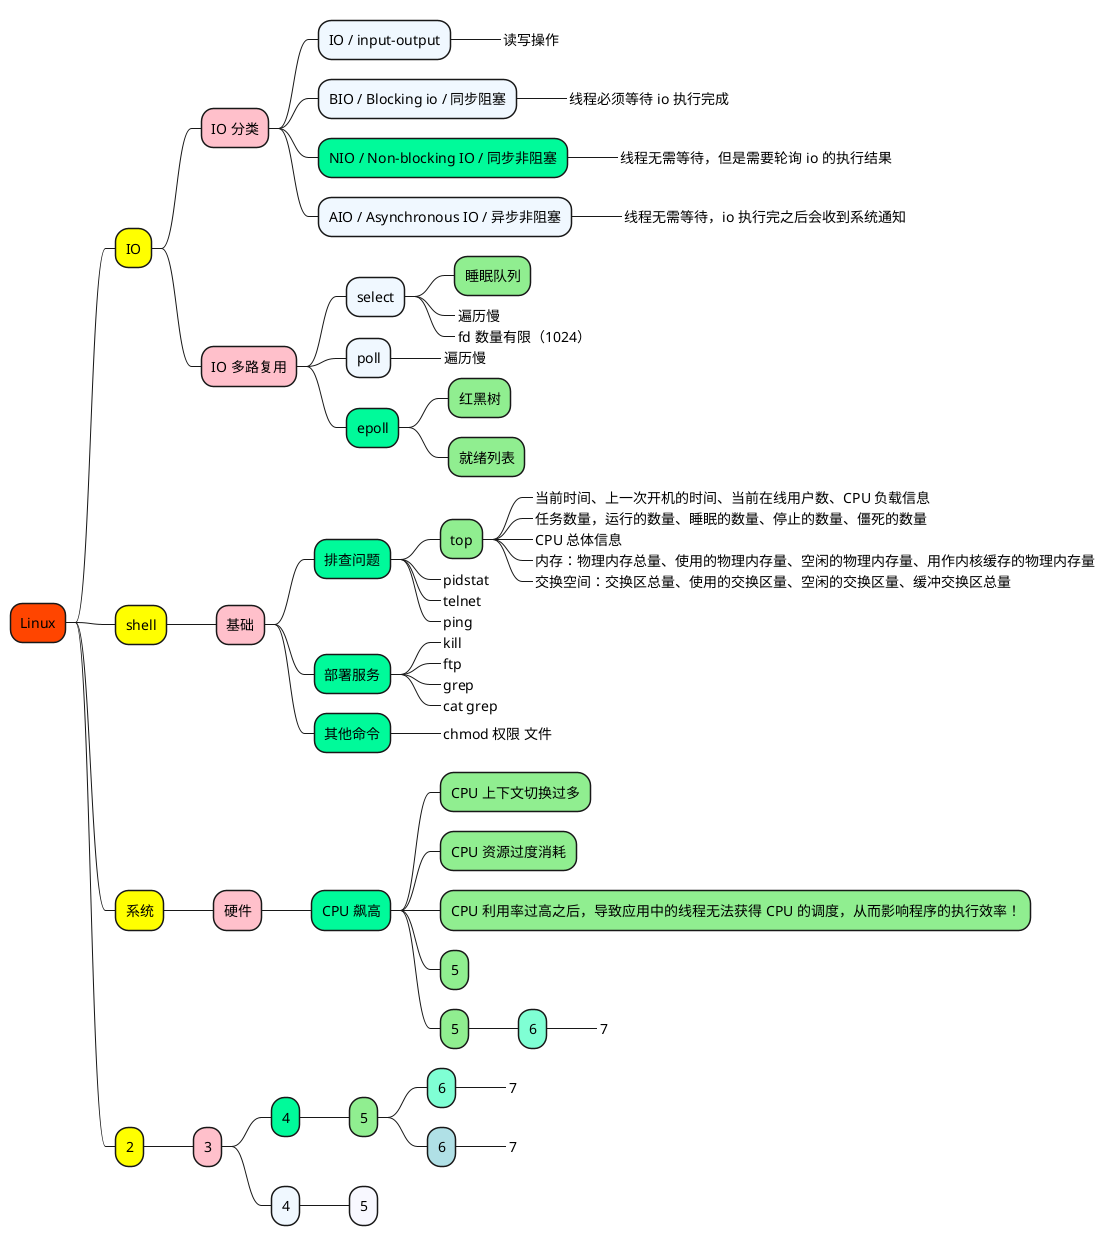 @startmindmap

+[#OrangeRed] Linux

++[#yellow] IO

+++[#Pink] IO 分类
++++[#AliceBlue] IO / input-output
+++++_ 读写操作
++++[#AliceBlue] BIO / Blocking io / 同步阻塞
+++++_ 线程必须等待 io 执行完成
++++[#MediumSpringGreen] NIO / Non-blocking IO / 同步非阻塞
+++++_ 线程无需等待，但是需要轮询 io 的执行结果
++++[#AliceBlue] AIO / Asynchronous IO / 异步非阻塞
+++++_ 线程无需等待，io 执行完之后会收到系统通知

+++[#Pink] IO 多路复用

++++[#AliceBlue] select
+++++[#LightGreen] 睡眠队列
+++++[#LightGreen]_ 遍历慢
+++++[#LightGreen]_ fd 数量有限（1024）

++++[#AliceBlue] poll
+++++[#Aquamarine]_ 遍历慢

++++[#MediumSpringGreen] epoll
+++++[#LightGreen] 红黑树
+++++[#LightGreen] 就绪列表


++[#yellow] shell

+++[#Pink] 基础

++++[#MediumSpringGreen] 排查问题
+++++[#LightGreen] top
++++++[#Aquamarine]_ 当前时间、上一次开机的时间、当前在线用户数、CPU 负载信息
++++++[#Aquamarine]_ 任务数量，运行的数量、睡眠的数量、停止的数量、僵死的数量
++++++[#Aquamarine]_ CPU 总体信息
++++++[#Aquamarine]_ 内存：物理内存总量、使用的物理内存量、空闲的物理内存量、用作内核缓存的物理内存量
++++++[#Aquamarine]_ 交换空间：交换区总量、使用的交换区量、空闲的交换区量、缓冲交换区总量
+++++[#GhostWhite]_ pidstat
+++++[#GhostWhite]_ telnet
+++++[#GhostWhite]_ ping


++++[#MediumSpringGreen] 部署服务
+++++[#LightGreen]_ kill
+++++[#LightGreen]_ ftp
+++++[#LightGreen]_ grep
+++++[#LightGreen]_ cat grep


++++[#MediumSpringGreen] 其他命令
+++++[#LightGreen]_ chmod 权限 文件


++[#yellow] 系统

+++[#Pink] 硬件

++++[#MediumSpringGreen] CPU 飙高
+++++[#LightGreen] CPU 上下文切换过多
+++++[#LightGreen] CPU 资源过度消耗
+++++[#LightGreen] CPU 利用率过高之后，导致应用中的线程无法获得 CPU 的调度，从而影响程序的执行效率！
+++++[#LightGreen] 5
+++++[#LightGreen] 5
++++++[#Aquamarine] 6
+++++++[#Aquamarine]_ 7

++[#yellow] 2

+++[#Pink] 3

++++[#MediumSpringGreen] 4
+++++[#LightGreen] 5
++++++[#Aquamarine] 6
+++++++[#Aquamarine]_ 7
++++++[#PowderBlue] 6
+++++++[#PowderBlue]_ 7
++++[#AliceBlue] 4
+++++[#GhostWhite] 5




@endmindmap